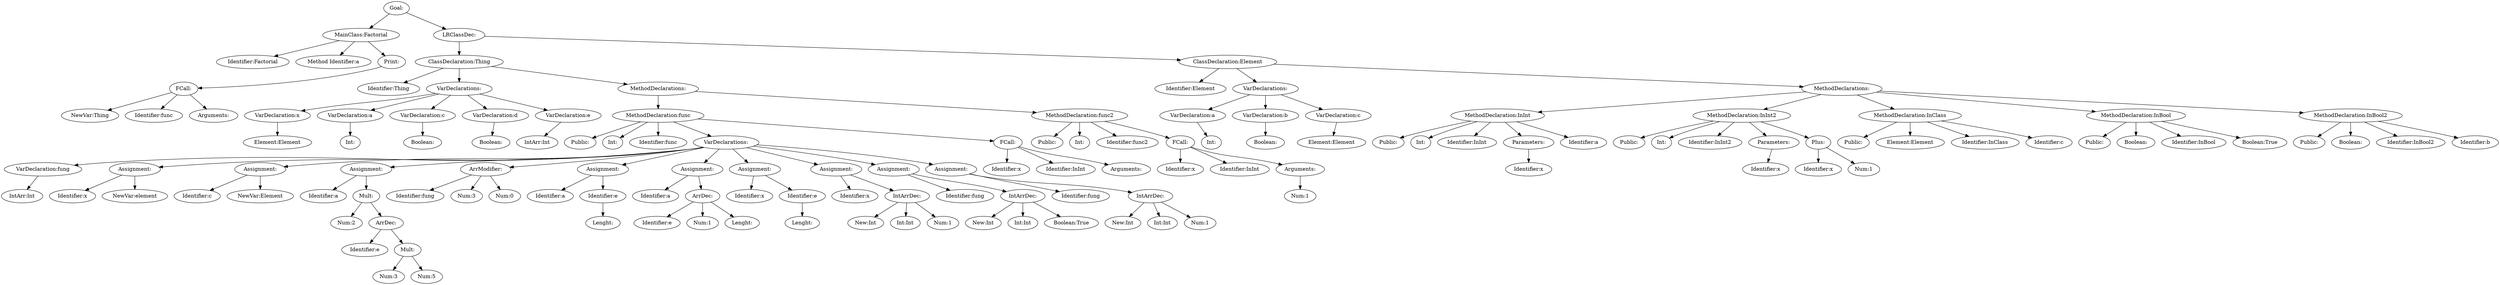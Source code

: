 digraph {
n0 [label="Goal:"];
n1 [label="MainClass:Factorial"];
n2 [label="Identifier:Factorial"];
n1 -> n2
n3 [label="Method Identifier:a"];
n1 -> n3
n4 [label="Print:"];
n5 [label="FCall:"];
n6 [label="NewVar:Thing"];
n5 -> n6
n7 [label="Identifier:func"];
n5 -> n7
n8 [label="Arguments:"];
n5 -> n8
n4 -> n5
n1 -> n4
n0 -> n1
n9 [label="LRClassDec:"];
n10 [label="ClassDeclaration:Thing"];
n11 [label="Identifier:Thing"];
n10 -> n11
n12 [label="VarDeclarations:"];
n13 [label="VarDeclaration:x"];
n14 [label="Element:Element"];
n13 -> n14
n12 -> n13
n15 [label="VarDeclaration:a"];
n16 [label="Int:"];
n15 -> n16
n12 -> n15
n17 [label="VarDeclaration:c"];
n18 [label="Boolean:"];
n17 -> n18
n12 -> n17
n19 [label="VarDeclaration:d"];
n20 [label="Boolean:"];
n19 -> n20
n12 -> n19
n21 [label="VarDeclaration:e"];
n22 [label="IntArr:Int"];
n21 -> n22
n12 -> n21
n10 -> n12
n23 [label="MethodDeclarations:"];
n24 [label="MethodDeclaration:func"];
n25 [label="Public:"];
n24 -> n25
n26 [label="Int:"];
n24 -> n26
n27 [label="Identifier:func"];
n24 -> n27
n28 [label="VarDeclarations:"];
n29 [label="VarDeclaration:fung"];
n30 [label="IntArr:Int"];
n29 -> n30
n28 -> n29
n31 [label="Assignment:"];
n32 [label="Identifier:x"];
n31 -> n32
n33 [label="NewVar:element"];
n31 -> n33
n28 -> n31
n34 [label="Assignment:"];
n35 [label="Identifier:c"];
n34 -> n35
n36 [label="NewVar:Element"];
n34 -> n36
n28 -> n34
n37 [label="Assignment:"];
n38 [label="Identifier:a"];
n37 -> n38
n39 [label="Mult:"];
n40 [label="Num:2"];
n39 -> n40
n41 [label="ArrDec:"];
n42 [label="Identifier:e"];
n41 -> n42
n43 [label="Mult:"];
n44 [label="Num:3"];
n43 -> n44
n45 [label="Num:5"];
n43 -> n45
n41 -> n43
n39 -> n41
n37 -> n39
n28 -> n37
n46 [label="ArrModifier:"];
n47 [label="Identifier:fung"];
n46 -> n47
n48 [label="Num:3"];
n46 -> n48
n49 [label="Num:0"];
n46 -> n49
n28 -> n46
n50 [label="Assignment:"];
n51 [label="Identifier:a"];
n50 -> n51
n52 [label="Identifier:e"];
n53 [label="Lenght:"];
n52 -> n53
n50 -> n52
n28 -> n50
n54 [label="Assignment:"];
n55 [label="Identifier:a"];
n54 -> n55
n56 [label="ArrDec:"];
n57 [label="Identifier:e"];
n56 -> n57
n58 [label="Num:1"];
n56 -> n58
n59 [label="Lenght:"];
n56 -> n59
n54 -> n56
n28 -> n54
n60 [label="Assignment:"];
n61 [label="Identifier:x"];
n60 -> n61
n62 [label="Identifier:e"];
n63 [label="Lenght:"];
n62 -> n63
n60 -> n62
n28 -> n60
n64 [label="Assignment:"];
n65 [label="Identifier:x"];
n64 -> n65
n66 [label="IntArrDec:"];
n67 [label="New:Int"];
n66 -> n67
n68 [label="Int:Int"];
n66 -> n68
n69 [label="Num:1"];
n66 -> n69
n64 -> n66
n28 -> n64
n70 [label="Assignment:"];
n71 [label="Identifier:fung"];
n70 -> n71
n72 [label="IntArrDec:"];
n73 [label="New:Int"];
n72 -> n73
n74 [label="Int:Int"];
n72 -> n74
n75 [label="Boolean:True"];
n72 -> n75
n70 -> n72
n28 -> n70
n76 [label="Assignment:"];
n77 [label="Identifier:fung"];
n76 -> n77
n78 [label="IntArrDec:"];
n79 [label="New:Int"];
n78 -> n79
n80 [label="Int:Int"];
n78 -> n80
n81 [label="Num:1"];
n78 -> n81
n76 -> n78
n28 -> n76
n24 -> n28
n82 [label="FCall:"];
n83 [label="Identifier:x"];
n82 -> n83
n84 [label="Identifier:InInt"];
n82 -> n84
n85 [label="Arguments:"];
n82 -> n85
n24 -> n82
n23 -> n24
n86 [label="MethodDeclaration:func2"];
n87 [label="Public:"];
n86 -> n87
n88 [label="Int:"];
n86 -> n88
n89 [label="Identifier:func2"];
n86 -> n89
n90 [label="FCall:"];
n91 [label="Identifier:x"];
n90 -> n91
n92 [label="Identifier:InInt"];
n90 -> n92
n93 [label="Arguments:"];
n94 [label="Num:1"];
n93 -> n94
n90 -> n93
n86 -> n90
n23 -> n86
n10 -> n23
n9 -> n10
n95 [label="ClassDeclaration:Element"];
n96 [label="Identifier:Element"];
n95 -> n96
n97 [label="VarDeclarations:"];
n98 [label="VarDeclaration:a"];
n99 [label="Int:"];
n98 -> n99
n97 -> n98
n100 [label="VarDeclaration:b"];
n101 [label="Boolean:"];
n100 -> n101
n97 -> n100
n102 [label="VarDeclaration:c"];
n103 [label="Element:Element"];
n102 -> n103
n97 -> n102
n95 -> n97
n104 [label="MethodDeclarations:"];
n105 [label="MethodDeclaration:InInt"];
n106 [label="Public:"];
n105 -> n106
n107 [label="Int:"];
n105 -> n107
n108 [label="Identifier:InInt"];
n105 -> n108
n109 [label="Parameters:"];
n110 [label="Identifier:x"];
n109 -> n110
n105 -> n109
n111 [label="Identifier:a"];
n105 -> n111
n104 -> n105
n112 [label="MethodDeclaration:InInt2"];
n113 [label="Public:"];
n112 -> n113
n114 [label="Int:"];
n112 -> n114
n115 [label="Identifier:InInt2"];
n112 -> n115
n116 [label="Parameters:"];
n117 [label="Identifier:x"];
n116 -> n117
n112 -> n116
n118 [label="Plus:"];
n119 [label="Identifier:x"];
n118 -> n119
n120 [label="Num:1"];
n118 -> n120
n112 -> n118
n104 -> n112
n121 [label="MethodDeclaration:InClass"];
n122 [label="Public:"];
n121 -> n122
n123 [label="Element:Element"];
n121 -> n123
n124 [label="Identifier:InClass"];
n121 -> n124
n125 [label="Identifier:c"];
n121 -> n125
n104 -> n121
n126 [label="MethodDeclaration:InBool"];
n127 [label="Public:"];
n126 -> n127
n128 [label="Boolean:"];
n126 -> n128
n129 [label="Identifier:InBool"];
n126 -> n129
n130 [label="Boolean:True"];
n126 -> n130
n104 -> n126
n131 [label="MethodDeclaration:InBool2"];
n132 [label="Public:"];
n131 -> n132
n133 [label="Boolean:"];
n131 -> n133
n134 [label="Identifier:InBool2"];
n131 -> n134
n135 [label="Identifier:b"];
n131 -> n135
n104 -> n131
n95 -> n104
n9 -> n95
n0 -> n9
}
